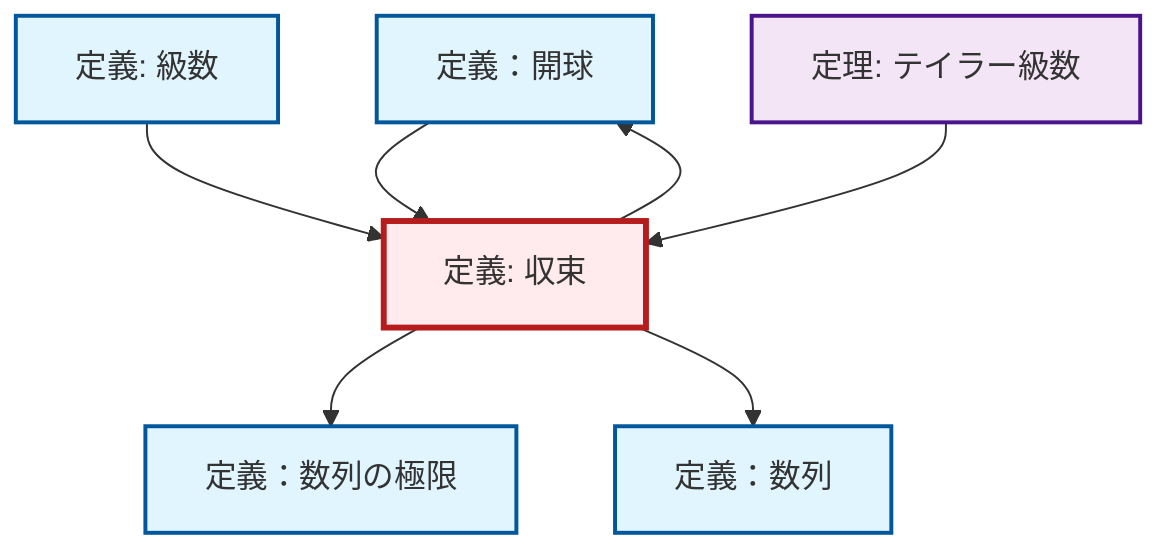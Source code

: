 graph TD
    classDef definition fill:#e1f5fe,stroke:#01579b,stroke-width:2px
    classDef theorem fill:#f3e5f5,stroke:#4a148c,stroke-width:2px
    classDef axiom fill:#fff3e0,stroke:#e65100,stroke-width:2px
    classDef example fill:#e8f5e9,stroke:#1b5e20,stroke-width:2px
    classDef current fill:#ffebee,stroke:#b71c1c,stroke-width:3px
    def-limit["定義：数列の極限"]:::definition
    def-open-ball["定義：開球"]:::definition
    def-convergence["定義: 収束"]:::definition
    def-series["定義: 級数"]:::definition
    thm-taylor-series["定理: テイラー級数"]:::theorem
    def-sequence["定義：数列"]:::definition
    def-convergence --> def-limit
    def-convergence --> def-open-ball
    def-open-ball --> def-convergence
    def-series --> def-convergence
    thm-taylor-series --> def-convergence
    def-convergence --> def-sequence
    class def-convergence current